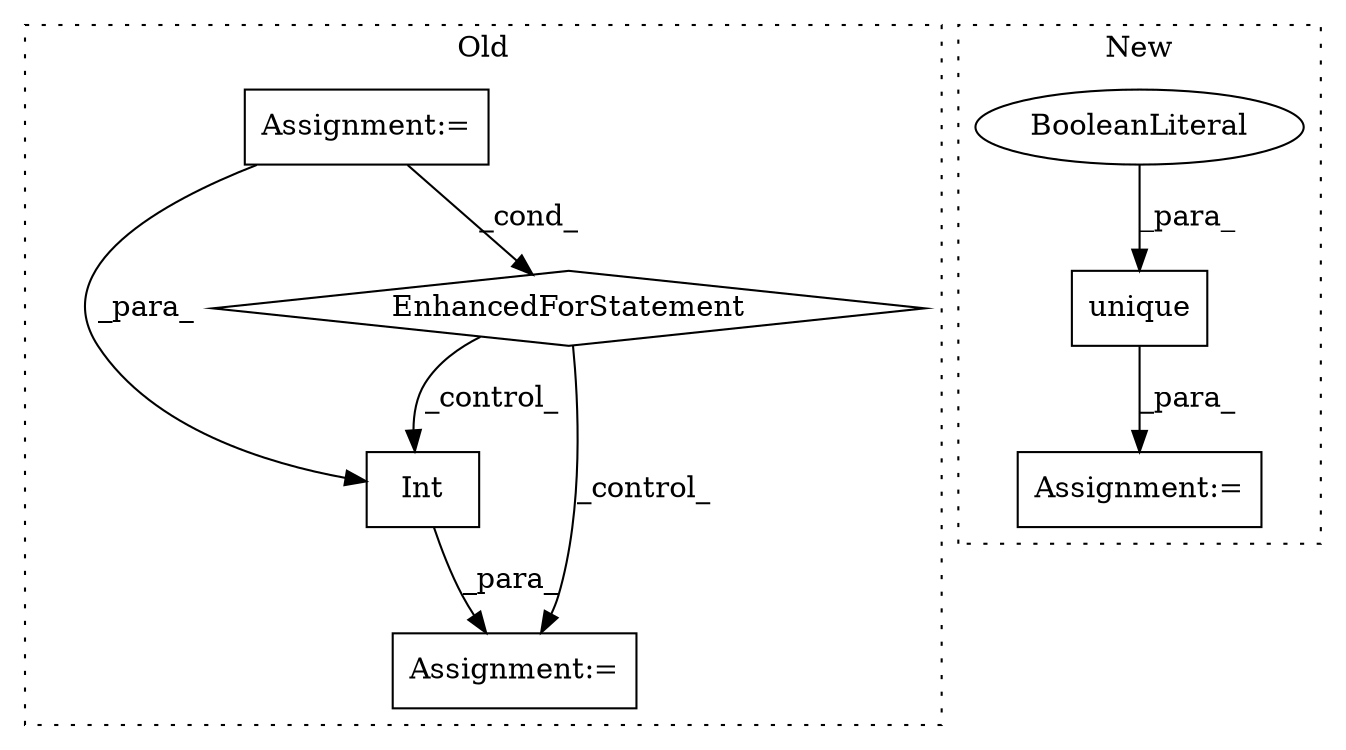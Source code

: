 digraph G {
subgraph cluster0 {
1 [label="Int" a="32" s="1646,1658" l="4,1" shape="box"];
4 [label="Assignment:=" a="7" s="1645" l="1" shape="box"];
5 [label="EnhancedForStatement" a="70" s="1538,1627" l="70,2" shape="diamond"];
7 [label="Assignment:=" a="7" s="1338" l="1" shape="box"];
label = "Old";
style="dotted";
}
subgraph cluster1 {
2 [label="unique" a="32" s="1567,1584" l="7,1" shape="box"];
3 [label="Assignment:=" a="7" s="1559" l="2" shape="box"];
6 [label="BooleanLiteral" a="9" s="1580" l="4" shape="ellipse"];
label = "New";
style="dotted";
}
1 -> 4 [label="_para_"];
2 -> 3 [label="_para_"];
5 -> 4 [label="_control_"];
5 -> 1 [label="_control_"];
6 -> 2 [label="_para_"];
7 -> 5 [label="_cond_"];
7 -> 1 [label="_para_"];
}